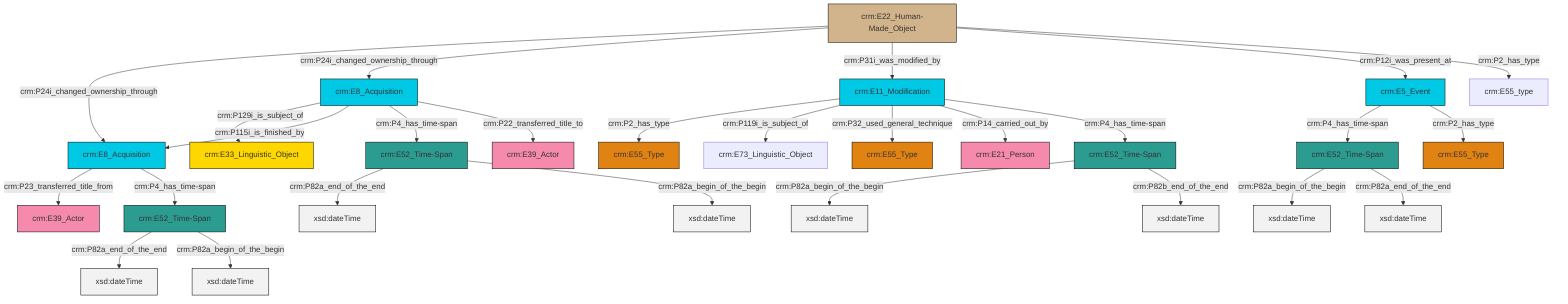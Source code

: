 graph TD
classDef Literal fill:#f2f2f2,stroke:#000000;
classDef CRM_Entity fill:#FFFFFF,stroke:#000000;
classDef Temporal_Entity fill:#00C9E6, stroke:#000000;
classDef Type fill:#E18312, stroke:#000000;
classDef Time-Span fill:#2C9C91, stroke:#000000;
classDef Appellation fill:#FFEB7F, stroke:#000000;
classDef Place fill:#008836, stroke:#000000;
classDef Persistent_Item fill:#B266B2, stroke:#000000;
classDef Conceptual_Object fill:#FFD700, stroke:#000000;
classDef Physical_Thing fill:#D2B48C, stroke:#000000;
classDef Actor fill:#f58aad, stroke:#000000;
classDef PC_Classes fill:#4ce600, stroke:#000000;
classDef Multi fill:#cccccc,stroke:#000000;

0["crm:E8_Acquisition"]:::Temporal_Entity -->|crm:P23_transferred_title_from| 1["crm:E39_Actor"]:::Actor
6["crm:E22_Human-Made_Object"]:::Physical_Thing -->|crm:P24i_changed_ownership_through| 0["crm:E8_Acquisition"]:::Temporal_Entity
13["crm:E11_Modification"]:::Temporal_Entity -->|crm:P2_has_type| 14["crm:E55_Type"]:::Type
18["crm:E52_Time-Span"]:::Time-Span -->|crm:P82a_begin_of_the_begin| 19[xsd:dateTime]:::Literal
6["crm:E22_Human-Made_Object"]:::Physical_Thing -->|crm:P24i_changed_ownership_through| 20["crm:E8_Acquisition"]:::Temporal_Entity
21["crm:E52_Time-Span"]:::Time-Span -->|crm:P82a_end_of_the_end| 22[xsd:dateTime]:::Literal
13["crm:E11_Modification"]:::Temporal_Entity -->|crm:P119i_is_subject_of| 11["crm:E73_Linguistic_Object"]:::Default
20["crm:E8_Acquisition"]:::Temporal_Entity -->|crm:P129i_is_subject_of| 7["crm:E33_Linguistic_Object"]:::Conceptual_Object
20["crm:E8_Acquisition"]:::Temporal_Entity -->|crm:P115i_is_finished_by| 0["crm:E8_Acquisition"]:::Temporal_Entity
21["crm:E52_Time-Span"]:::Time-Span -->|crm:P82a_begin_of_the_begin| 29[xsd:dateTime]:::Literal
13["crm:E11_Modification"]:::Temporal_Entity -->|crm:P32_used_general_technique| 9["crm:E55_Type"]:::Type
20["crm:E8_Acquisition"]:::Temporal_Entity -->|crm:P4_has_time-span| 21["crm:E52_Time-Span"]:::Time-Span
6["crm:E22_Human-Made_Object"]:::Physical_Thing -->|crm:P31i_was_modified_by| 13["crm:E11_Modification"]:::Temporal_Entity
2["crm:E52_Time-Span"]:::Time-Span -->|crm:P82a_begin_of_the_begin| 30[xsd:dateTime]:::Literal
15["crm:E52_Time-Span"]:::Time-Span -->|crm:P82a_end_of_the_end| 31[xsd:dateTime]:::Literal
13["crm:E11_Modification"]:::Temporal_Entity -->|crm:P14_carried_out_by| 32["crm:E21_Person"]:::Actor
0["crm:E8_Acquisition"]:::Temporal_Entity -->|crm:P4_has_time-span| 15["crm:E52_Time-Span"]:::Time-Span
6["crm:E22_Human-Made_Object"]:::Physical_Thing -->|crm:P12i_was_present_at| 27["crm:E5_Event"]:::Temporal_Entity
20["crm:E8_Acquisition"]:::Temporal_Entity -->|crm:P22_transferred_title_to| 35["crm:E39_Actor"]:::Actor
27["crm:E5_Event"]:::Temporal_Entity -->|crm:P4_has_time-span| 2["crm:E52_Time-Span"]:::Time-Span
18["crm:E52_Time-Span"]:::Time-Span -->|crm:P82b_end_of_the_end| 39[xsd:dateTime]:::Literal
6["crm:E22_Human-Made_Object"]:::Physical_Thing -->|crm:P2_has_type| 33["crm:E55_type"]:::Default
27["crm:E5_Event"]:::Temporal_Entity -->|crm:P2_has_type| 4["crm:E55_Type"]:::Type
13["crm:E11_Modification"]:::Temporal_Entity -->|crm:P4_has_time-span| 18["crm:E52_Time-Span"]:::Time-Span
2["crm:E52_Time-Span"]:::Time-Span -->|crm:P82a_end_of_the_end| 40[xsd:dateTime]:::Literal
15["crm:E52_Time-Span"]:::Time-Span -->|crm:P82a_begin_of_the_begin| 42[xsd:dateTime]:::Literal
